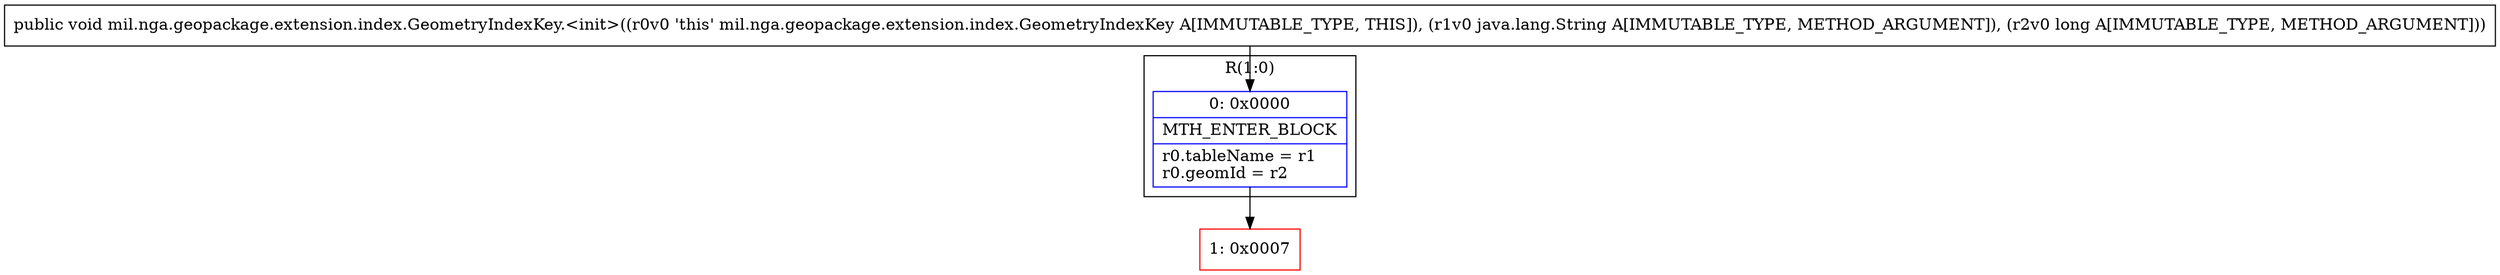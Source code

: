 digraph "CFG formil.nga.geopackage.extension.index.GeometryIndexKey.\<init\>(Ljava\/lang\/String;J)V" {
subgraph cluster_Region_1630424627 {
label = "R(1:0)";
node [shape=record,color=blue];
Node_0 [shape=record,label="{0\:\ 0x0000|MTH_ENTER_BLOCK\l|r0.tableName = r1\lr0.geomId = r2\l}"];
}
Node_1 [shape=record,color=red,label="{1\:\ 0x0007}"];
MethodNode[shape=record,label="{public void mil.nga.geopackage.extension.index.GeometryIndexKey.\<init\>((r0v0 'this' mil.nga.geopackage.extension.index.GeometryIndexKey A[IMMUTABLE_TYPE, THIS]), (r1v0 java.lang.String A[IMMUTABLE_TYPE, METHOD_ARGUMENT]), (r2v0 long A[IMMUTABLE_TYPE, METHOD_ARGUMENT])) }"];
MethodNode -> Node_0;
Node_0 -> Node_1;
}

